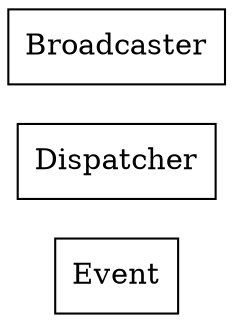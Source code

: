 strict digraph class_diagram {
  rankdir=LR;
  TypeEvent[
    label="Event",
    URL="Event.html",
    tooltip="com.sekati.events.Event",
    shape="record"
  ];
  TypeDispatcher[
    label="Dispatcher",
    URL="Dispatcher.html",
    tooltip="com.sekati.events.Dispatcher",
    shape="record"
  ];
  TypeBroadcaster[
    label="Broadcaster",
    URL="Broadcaster.html",
    tooltip="com.sekati.events.Broadcaster",
    shape="record"
  ];
}

